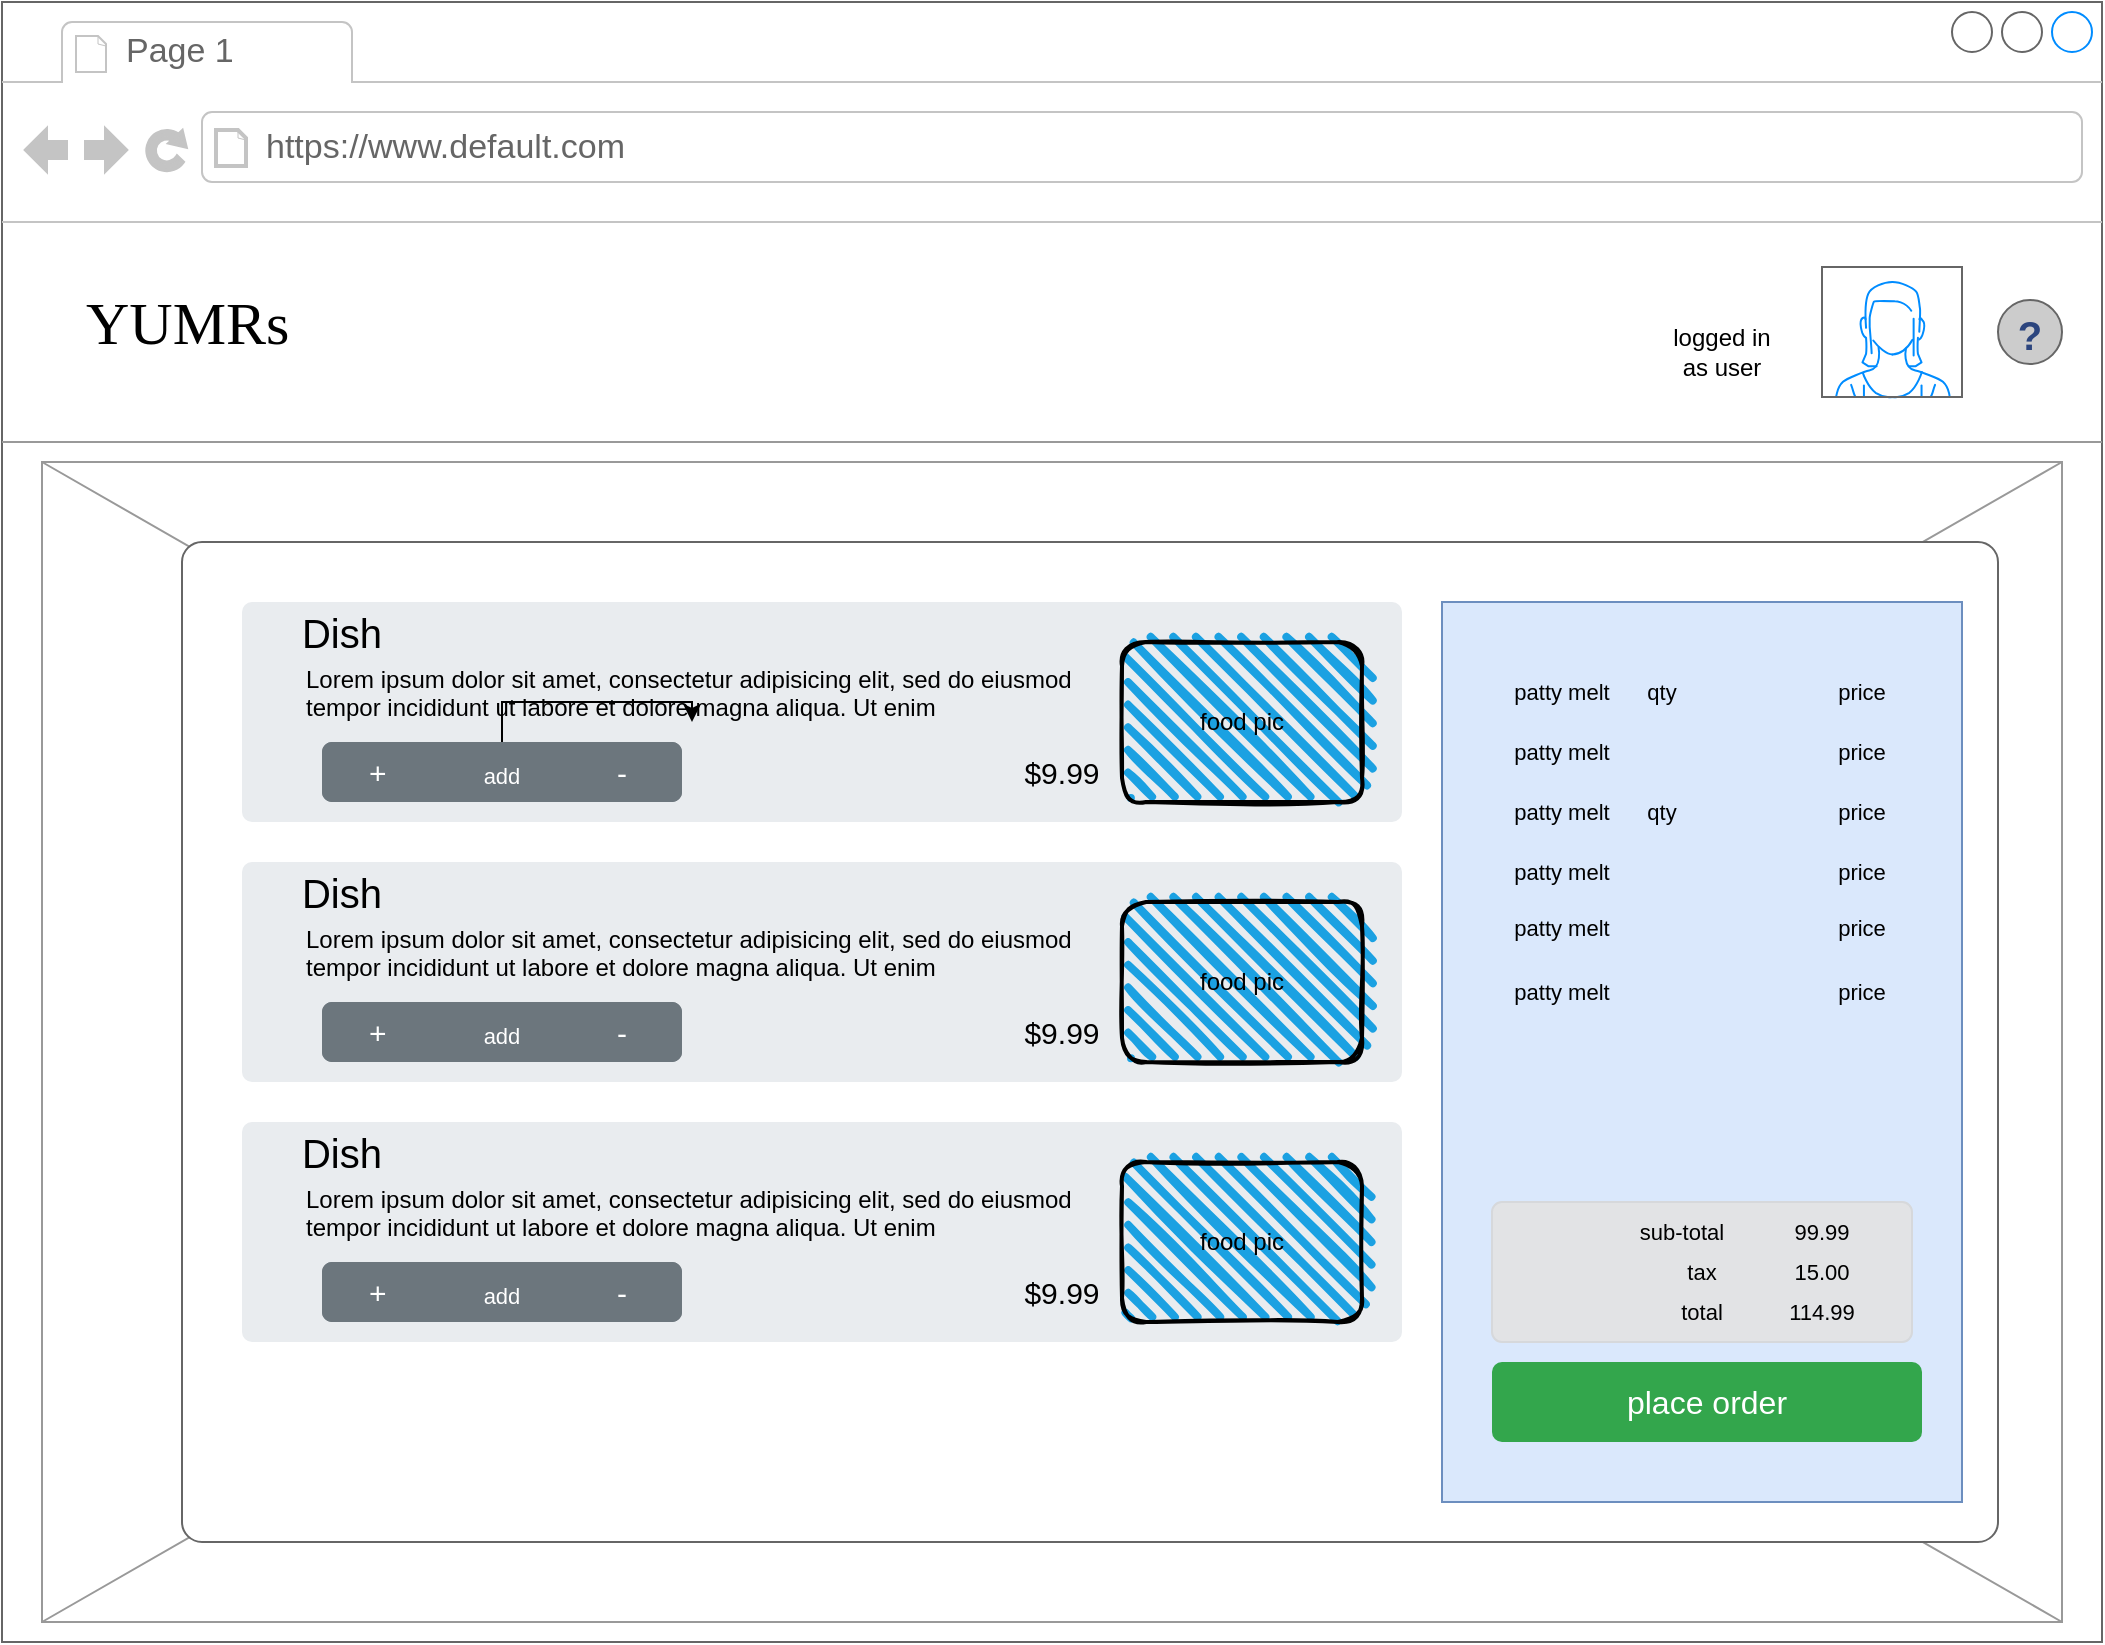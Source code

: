 <mxfile version="16.5.3" type="device"><diagram name="Page-1" id="2cc2dc42-3aac-f2a9-1cec-7a8b7cbee084"><mxGraphModel dx="1785" dy="1474" grid="1" gridSize="10" guides="1" tooltips="1" connect="1" arrows="1" fold="1" page="1" pageScale="1" pageWidth="1100" pageHeight="850" background="none" math="0" shadow="0"><root><mxCell id="0"/><mxCell id="1" parent="0"/><mxCell id="7026571954dc6520-1" value="" style="strokeWidth=1;shadow=0;dashed=0;align=center;html=1;shape=mxgraph.mockup.containers.browserWindow;rSize=0;strokeColor=#666666;mainText=,;recursiveResize=0;rounded=0;labelBackgroundColor=none;fontFamily=Verdana;fontSize=12" parent="1" vertex="1"><mxGeometry x="-60" y="-40" width="1050" height="820" as="geometry"/></mxCell><mxCell id="7026571954dc6520-22" value="" style="verticalLabelPosition=bottom;shadow=0;dashed=0;align=center;html=1;verticalAlign=top;strokeWidth=1;shape=mxgraph.mockup.graphics.simpleIcon;strokeColor=#999999;fillColor=#ffffff;rounded=0;labelBackgroundColor=none;fontFamily=Verdana;fontSize=12;fontColor=#000000;" parent="7026571954dc6520-1" vertex="1"><mxGeometry x="20" y="230" width="1010" height="580" as="geometry"/></mxCell><mxCell id="7026571954dc6520-2" value="Page 1" style="strokeWidth=1;shadow=0;dashed=0;align=center;html=1;shape=mxgraph.mockup.containers.anchor;fontSize=17;fontColor=#666666;align=left;" parent="7026571954dc6520-1" vertex="1"><mxGeometry x="60" y="12" width="110" height="26" as="geometry"/></mxCell><mxCell id="7026571954dc6520-3" value="https://www.default.com" style="strokeWidth=1;shadow=0;dashed=0;align=center;html=1;shape=mxgraph.mockup.containers.anchor;rSize=0;fontSize=17;fontColor=#666666;align=left;" parent="7026571954dc6520-1" vertex="1"><mxGeometry x="130" y="60" width="250" height="26" as="geometry"/></mxCell><mxCell id="7026571954dc6520-4" value="YUMRs" style="text;html=1;points=[];align=left;verticalAlign=top;spacingTop=-4;fontSize=30;fontFamily=Verdana" parent="7026571954dc6520-1" vertex="1"><mxGeometry x="40" y="140" width="120" height="50" as="geometry"/></mxCell><mxCell id="7026571954dc6520-15" value="" style="verticalLabelPosition=bottom;shadow=0;dashed=0;align=center;html=1;verticalAlign=top;strokeWidth=1;shape=mxgraph.mockup.markup.line;strokeColor=#999999;rounded=0;labelBackgroundColor=none;fillColor=#ffffff;fontFamily=Verdana;fontSize=12;fontColor=#000000;" parent="7026571954dc6520-1" vertex="1"><mxGeometry y="210" width="1050" height="20" as="geometry"/></mxCell><mxCell id="lKbvZlW0d5WZILYgFXHk-2" value="" style="verticalLabelPosition=bottom;shadow=0;dashed=0;align=center;html=1;verticalAlign=top;strokeWidth=1;shape=mxgraph.mockup.containers.userFemale;strokeColor=#666666;strokeColor2=#008cff;" parent="7026571954dc6520-1" vertex="1"><mxGeometry x="910" y="132.5" width="70" height="65" as="geometry"/></mxCell><mxCell id="lKbvZlW0d5WZILYgFXHk-50" value="" style="verticalLabelPosition=bottom;shadow=0;dashed=0;align=center;html=1;verticalAlign=top;strokeWidth=1;shape=mxgraph.mockup.misc.help_icon;" parent="7026571954dc6520-1" vertex="1"><mxGeometry x="998" y="149" width="32" height="32" as="geometry"/></mxCell><mxCell id="lKbvZlW0d5WZILYgFXHk-26" value="" style="shape=mxgraph.mockup.containers.marginRect;rectMarginTop=10;strokeColor=#666666;strokeWidth=1;dashed=0;rounded=1;arcSize=5;recursiveResize=0;" parent="7026571954dc6520-1" vertex="1"><mxGeometry x="90" y="260" width="908" height="510" as="geometry"/></mxCell><mxCell id="6JBaFPZMc3V5xEf_UoLb-2" value="" style="html=1;shadow=0;dashed=0;shape=mxgraph.bootstrap.rrect;rSize=5;strokeColor=none;html=1;whiteSpace=wrap;fillColor=#E9ECEF;fontColor=#474E4F;align=left;spacing=15;fontSize=14;verticalAlign=top;spacingTop=40;" parent="lKbvZlW0d5WZILYgFXHk-26" vertex="1"><mxGeometry x="30" y="40" width="580" height="110" as="geometry"/></mxCell><mxCell id="6JBaFPZMc3V5xEf_UoLb-3" value="food pic" style="rounded=1;whiteSpace=wrap;html=1;strokeWidth=2;fillWeight=4;hachureGap=8;hachureAngle=45;fillColor=#1ba1e2;sketch=1;" parent="lKbvZlW0d5WZILYgFXHk-26" vertex="1"><mxGeometry x="470" y="60" width="120" height="80" as="geometry"/></mxCell><mxCell id="6JBaFPZMc3V5xEf_UoLb-5" value="Lorem ipsum dolor sit amet, consectetur adipisicing elit, sed do eiusmod tempor incididunt ut labore et dolore magna aliqua. Ut enim&amp;nbsp;" style="text;spacingTop=-5;whiteSpace=wrap;html=1;align=left;fontSize=12;fontFamily=Helvetica;fillColor=none;strokeColor=none;" parent="lKbvZlW0d5WZILYgFXHk-26" vertex="1"><mxGeometry x="60" y="70" width="390" height="30" as="geometry"/></mxCell><mxCell id="6JBaFPZMc3V5xEf_UoLb-6" value="&lt;font style=&quot;font-size: 15px&quot;&gt;$9.99&lt;/font&gt;" style="text;html=1;strokeColor=none;fillColor=none;align=center;verticalAlign=middle;whiteSpace=wrap;rounded=0;" parent="lKbvZlW0d5WZILYgFXHk-26" vertex="1"><mxGeometry x="410" y="110" width="60" height="30" as="geometry"/></mxCell><mxCell id="6JBaFPZMc3V5xEf_UoLb-12" value="Dish" style="text;html=1;strokeColor=none;fillColor=none;align=center;verticalAlign=middle;whiteSpace=wrap;rounded=0;fontSize=20;" parent="lKbvZlW0d5WZILYgFXHk-26" vertex="1"><mxGeometry x="20" y="30" width="120" height="50" as="geometry"/></mxCell><mxCell id="DjfPwqlMLtxpbCEzvNxL-1" value="" style="edgeStyle=orthogonalEdgeStyle;rounded=0;orthogonalLoop=1;jettySize=auto;html=1;fontSize=11;" parent="lKbvZlW0d5WZILYgFXHk-26" source="6JBaFPZMc3V5xEf_UoLb-8" target="6JBaFPZMc3V5xEf_UoLb-5" edge="1"><mxGeometry relative="1" as="geometry"/></mxCell><mxCell id="6JBaFPZMc3V5xEf_UoLb-8" value="" style="html=1;shadow=0;dashed=0;shape=mxgraph.bootstrap.rrect;rSize=5;strokeColor=none;html=1;whiteSpace=wrap;fillColor=#6C767D;fontColor=#ffffff;sketch=0;fontSize=15;" parent="lKbvZlW0d5WZILYgFXHk-26" vertex="1"><mxGeometry x="70" y="110" width="180" height="30" as="geometry"/></mxCell><mxCell id="6JBaFPZMc3V5xEf_UoLb-9" value="+&amp;nbsp;" style="strokeColor=inherit;fillColor=inherit;gradientColor=inherit;fontColor=inherit;html=1;shadow=0;dashed=0;shape=mxgraph.bootstrap.leftButton;rSize=5;perimeter=none;whiteSpace=wrap;resizeHeight=1;sketch=0;fontSize=15;" parent="6JBaFPZMc3V5xEf_UoLb-8" vertex="1"><mxGeometry width="60" height="30" relative="1" as="geometry"/></mxCell><mxCell id="6JBaFPZMc3V5xEf_UoLb-10" value="&lt;font style=&quot;font-size: 11px&quot;&gt;add&lt;/font&gt;" style="strokeColor=inherit;fillColor=inherit;gradientColor=inherit;fontColor=inherit;html=1;shadow=0;dashed=0;perimeter=none;whiteSpace=wrap;resizeHeight=1;sketch=0;fontSize=15;" parent="6JBaFPZMc3V5xEf_UoLb-8" vertex="1"><mxGeometry width="60" height="30" relative="1" as="geometry"><mxPoint x="60" as="offset"/></mxGeometry></mxCell><mxCell id="6JBaFPZMc3V5xEf_UoLb-11" value="-" style="strokeColor=inherit;fillColor=inherit;gradientColor=inherit;fontColor=inherit;html=1;shadow=0;dashed=0;shape=mxgraph.bootstrap.rightButton;rSize=5;perimeter=none;whiteSpace=wrap;resizeHeight=1;sketch=0;fontSize=15;" parent="6JBaFPZMc3V5xEf_UoLb-8" vertex="1"><mxGeometry x="1" width="60" height="30" relative="1" as="geometry"><mxPoint x="-60" as="offset"/></mxGeometry></mxCell><mxCell id="DjfPwqlMLtxpbCEzvNxL-12" value="" style="html=1;shadow=0;dashed=0;shape=mxgraph.bootstrap.rrect;rSize=5;strokeColor=none;html=1;whiteSpace=wrap;fillColor=#E9ECEF;fontColor=#474E4F;align=left;spacing=15;fontSize=14;verticalAlign=top;spacingTop=40;" parent="lKbvZlW0d5WZILYgFXHk-26" vertex="1"><mxGeometry x="30" y="170" width="580" height="110" as="geometry"/></mxCell><mxCell id="DjfPwqlMLtxpbCEzvNxL-13" value="food pic" style="rounded=1;whiteSpace=wrap;html=1;strokeWidth=2;fillWeight=4;hachureGap=8;hachureAngle=45;fillColor=#1ba1e2;sketch=1;" parent="lKbvZlW0d5WZILYgFXHk-26" vertex="1"><mxGeometry x="470" y="190" width="120" height="80" as="geometry"/></mxCell><mxCell id="DjfPwqlMLtxpbCEzvNxL-14" value="Lorem ipsum dolor sit amet, consectetur adipisicing elit, sed do eiusmod tempor incididunt ut labore et dolore magna aliqua. Ut enim&amp;nbsp;" style="text;spacingTop=-5;whiteSpace=wrap;html=1;align=left;fontSize=12;fontFamily=Helvetica;fillColor=none;strokeColor=none;" parent="lKbvZlW0d5WZILYgFXHk-26" vertex="1"><mxGeometry x="60" y="200" width="390" height="30" as="geometry"/></mxCell><mxCell id="DjfPwqlMLtxpbCEzvNxL-15" value="&lt;font style=&quot;font-size: 15px&quot;&gt;$9.99&lt;/font&gt;" style="text;html=1;strokeColor=none;fillColor=none;align=center;verticalAlign=middle;whiteSpace=wrap;rounded=0;" parent="lKbvZlW0d5WZILYgFXHk-26" vertex="1"><mxGeometry x="410" y="240" width="60" height="30" as="geometry"/></mxCell><mxCell id="DjfPwqlMLtxpbCEzvNxL-16" value="Dish" style="text;html=1;strokeColor=none;fillColor=none;align=center;verticalAlign=middle;whiteSpace=wrap;rounded=0;fontSize=20;" parent="lKbvZlW0d5WZILYgFXHk-26" vertex="1"><mxGeometry x="20" y="160" width="120" height="50" as="geometry"/></mxCell><mxCell id="DjfPwqlMLtxpbCEzvNxL-17" value="" style="html=1;shadow=0;dashed=0;shape=mxgraph.bootstrap.rrect;rSize=5;strokeColor=none;html=1;whiteSpace=wrap;fillColor=#6C767D;fontColor=#ffffff;sketch=0;fontSize=15;" parent="lKbvZlW0d5WZILYgFXHk-26" vertex="1"><mxGeometry x="70" y="240" width="180" height="30" as="geometry"/></mxCell><mxCell id="DjfPwqlMLtxpbCEzvNxL-18" value="+&amp;nbsp;" style="strokeColor=inherit;fillColor=inherit;gradientColor=inherit;fontColor=inherit;html=1;shadow=0;dashed=0;shape=mxgraph.bootstrap.leftButton;rSize=5;perimeter=none;whiteSpace=wrap;resizeHeight=1;sketch=0;fontSize=15;" parent="DjfPwqlMLtxpbCEzvNxL-17" vertex="1"><mxGeometry width="60" height="30" relative="1" as="geometry"/></mxCell><mxCell id="DjfPwqlMLtxpbCEzvNxL-19" value="&lt;font style=&quot;font-size: 11px&quot;&gt;add&lt;/font&gt;" style="strokeColor=inherit;fillColor=inherit;gradientColor=inherit;fontColor=inherit;html=1;shadow=0;dashed=0;perimeter=none;whiteSpace=wrap;resizeHeight=1;sketch=0;fontSize=15;" parent="DjfPwqlMLtxpbCEzvNxL-17" vertex="1"><mxGeometry width="60" height="30" relative="1" as="geometry"><mxPoint x="60" as="offset"/></mxGeometry></mxCell><mxCell id="DjfPwqlMLtxpbCEzvNxL-20" value="-" style="strokeColor=inherit;fillColor=inherit;gradientColor=inherit;fontColor=inherit;html=1;shadow=0;dashed=0;shape=mxgraph.bootstrap.rightButton;rSize=5;perimeter=none;whiteSpace=wrap;resizeHeight=1;sketch=0;fontSize=15;" parent="DjfPwqlMLtxpbCEzvNxL-17" vertex="1"><mxGeometry x="1" width="60" height="30" relative="1" as="geometry"><mxPoint x="-60" as="offset"/></mxGeometry></mxCell><mxCell id="DjfPwqlMLtxpbCEzvNxL-21" value="" style="html=1;shadow=0;dashed=0;shape=mxgraph.bootstrap.rrect;rSize=5;strokeColor=none;html=1;whiteSpace=wrap;fillColor=#E9ECEF;fontColor=#474E4F;align=left;spacing=15;fontSize=14;verticalAlign=top;spacingTop=40;" parent="lKbvZlW0d5WZILYgFXHk-26" vertex="1"><mxGeometry x="30" y="300" width="580" height="110" as="geometry"/></mxCell><mxCell id="DjfPwqlMLtxpbCEzvNxL-22" value="food pic" style="rounded=1;whiteSpace=wrap;html=1;strokeWidth=2;fillWeight=4;hachureGap=8;hachureAngle=45;fillColor=#1ba1e2;sketch=1;" parent="lKbvZlW0d5WZILYgFXHk-26" vertex="1"><mxGeometry x="470" y="320" width="120" height="80" as="geometry"/></mxCell><mxCell id="DjfPwqlMLtxpbCEzvNxL-23" value="Lorem ipsum dolor sit amet, consectetur adipisicing elit, sed do eiusmod tempor incididunt ut labore et dolore magna aliqua. Ut enim&amp;nbsp;" style="text;spacingTop=-5;whiteSpace=wrap;html=1;align=left;fontSize=12;fontFamily=Helvetica;fillColor=none;strokeColor=none;" parent="lKbvZlW0d5WZILYgFXHk-26" vertex="1"><mxGeometry x="60" y="330" width="390" height="30" as="geometry"/></mxCell><mxCell id="DjfPwqlMLtxpbCEzvNxL-24" value="&lt;font style=&quot;font-size: 15px&quot;&gt;$9.99&lt;/font&gt;" style="text;html=1;strokeColor=none;fillColor=none;align=center;verticalAlign=middle;whiteSpace=wrap;rounded=0;" parent="lKbvZlW0d5WZILYgFXHk-26" vertex="1"><mxGeometry x="410" y="370" width="60" height="30" as="geometry"/></mxCell><mxCell id="DjfPwqlMLtxpbCEzvNxL-25" value="Dish" style="text;html=1;strokeColor=none;fillColor=none;align=center;verticalAlign=middle;whiteSpace=wrap;rounded=0;fontSize=20;" parent="lKbvZlW0d5WZILYgFXHk-26" vertex="1"><mxGeometry x="20" y="290" width="120" height="50" as="geometry"/></mxCell><mxCell id="DjfPwqlMLtxpbCEzvNxL-26" value="" style="html=1;shadow=0;dashed=0;shape=mxgraph.bootstrap.rrect;rSize=5;strokeColor=none;html=1;whiteSpace=wrap;fillColor=#6C767D;fontColor=#ffffff;sketch=0;fontSize=15;" parent="lKbvZlW0d5WZILYgFXHk-26" vertex="1"><mxGeometry x="70" y="370" width="180" height="30" as="geometry"/></mxCell><mxCell id="DjfPwqlMLtxpbCEzvNxL-27" value="+&amp;nbsp;" style="strokeColor=inherit;fillColor=inherit;gradientColor=inherit;fontColor=inherit;html=1;shadow=0;dashed=0;shape=mxgraph.bootstrap.leftButton;rSize=5;perimeter=none;whiteSpace=wrap;resizeHeight=1;sketch=0;fontSize=15;" parent="DjfPwqlMLtxpbCEzvNxL-26" vertex="1"><mxGeometry width="60" height="30" relative="1" as="geometry"/></mxCell><mxCell id="DjfPwqlMLtxpbCEzvNxL-28" value="&lt;font style=&quot;font-size: 11px&quot;&gt;add&lt;/font&gt;" style="strokeColor=inherit;fillColor=inherit;gradientColor=inherit;fontColor=inherit;html=1;shadow=0;dashed=0;perimeter=none;whiteSpace=wrap;resizeHeight=1;sketch=0;fontSize=15;" parent="DjfPwqlMLtxpbCEzvNxL-26" vertex="1"><mxGeometry width="60" height="30" relative="1" as="geometry"><mxPoint x="60" as="offset"/></mxGeometry></mxCell><mxCell id="DjfPwqlMLtxpbCEzvNxL-29" value="-" style="strokeColor=inherit;fillColor=inherit;gradientColor=inherit;fontColor=inherit;html=1;shadow=0;dashed=0;shape=mxgraph.bootstrap.rightButton;rSize=5;perimeter=none;whiteSpace=wrap;resizeHeight=1;sketch=0;fontSize=15;" parent="DjfPwqlMLtxpbCEzvNxL-26" vertex="1"><mxGeometry x="1" width="60" height="30" relative="1" as="geometry"><mxPoint x="-60" as="offset"/></mxGeometry></mxCell><mxCell id="DjfPwqlMLtxpbCEzvNxL-30" value="" style="html=1;shadow=0;dashed=0;strokeColor=#6c8ebf;strokeWidth=1;fillColor=#dae8fc;whiteSpace=wrap;align=center;verticalAlign=middle;fontStyle=0;fontSize=40;" parent="lKbvZlW0d5WZILYgFXHk-26" vertex="1"><mxGeometry x="630" y="40" width="260" height="450" as="geometry"/></mxCell><mxCell id="DjfPwqlMLtxpbCEzvNxL-31" value="patty melt" style="text;html=1;strokeColor=none;fillColor=none;align=center;verticalAlign=middle;whiteSpace=wrap;rounded=0;fontSize=11;" parent="lKbvZlW0d5WZILYgFXHk-26" vertex="1"><mxGeometry x="660" y="70" width="60" height="30" as="geometry"/></mxCell><mxCell id="DjfPwqlMLtxpbCEzvNxL-32" value="price" style="text;html=1;strokeColor=none;fillColor=none;align=center;verticalAlign=middle;whiteSpace=wrap;rounded=0;fontSize=11;" parent="lKbvZlW0d5WZILYgFXHk-26" vertex="1"><mxGeometry x="810" y="70" width="60" height="30" as="geometry"/></mxCell><mxCell id="DjfPwqlMLtxpbCEzvNxL-37" value="price" style="text;html=1;strokeColor=none;fillColor=none;align=center;verticalAlign=middle;whiteSpace=wrap;rounded=0;fontSize=11;" parent="lKbvZlW0d5WZILYgFXHk-26" vertex="1"><mxGeometry x="810" y="220" width="60" height="30" as="geometry"/></mxCell><mxCell id="DjfPwqlMLtxpbCEzvNxL-36" value="price" style="text;html=1;strokeColor=none;fillColor=none;align=center;verticalAlign=middle;whiteSpace=wrap;rounded=0;fontSize=11;" parent="lKbvZlW0d5WZILYgFXHk-26" vertex="1"><mxGeometry x="810" y="185" width="60" height="35" as="geometry"/></mxCell><mxCell id="DjfPwqlMLtxpbCEzvNxL-35" value="price" style="text;html=1;strokeColor=none;fillColor=none;align=center;verticalAlign=middle;whiteSpace=wrap;rounded=0;fontSize=11;" parent="lKbvZlW0d5WZILYgFXHk-26" vertex="1"><mxGeometry x="810" y="160" width="60" height="30" as="geometry"/></mxCell><mxCell id="DjfPwqlMLtxpbCEzvNxL-34" value="price" style="text;html=1;strokeColor=none;fillColor=none;align=center;verticalAlign=middle;whiteSpace=wrap;rounded=0;fontSize=11;" parent="lKbvZlW0d5WZILYgFXHk-26" vertex="1"><mxGeometry x="810" y="130" width="60" height="30" as="geometry"/></mxCell><mxCell id="DjfPwqlMLtxpbCEzvNxL-33" value="price" style="text;html=1;strokeColor=none;fillColor=none;align=center;verticalAlign=middle;whiteSpace=wrap;rounded=0;fontSize=11;" parent="lKbvZlW0d5WZILYgFXHk-26" vertex="1"><mxGeometry x="810" y="100" width="60" height="30" as="geometry"/></mxCell><mxCell id="DjfPwqlMLtxpbCEzvNxL-38" value="patty melt" style="text;html=1;strokeColor=none;fillColor=none;align=center;verticalAlign=middle;whiteSpace=wrap;rounded=0;fontSize=11;" parent="lKbvZlW0d5WZILYgFXHk-26" vertex="1"><mxGeometry x="660" y="100" width="60" height="30" as="geometry"/></mxCell><mxCell id="DjfPwqlMLtxpbCEzvNxL-39" value="patty melt" style="text;html=1;strokeColor=none;fillColor=none;align=center;verticalAlign=middle;whiteSpace=wrap;rounded=0;fontSize=11;" parent="lKbvZlW0d5WZILYgFXHk-26" vertex="1"><mxGeometry x="660" y="130" width="60" height="30" as="geometry"/></mxCell><mxCell id="DjfPwqlMLtxpbCEzvNxL-40" value="patty melt" style="text;html=1;strokeColor=none;fillColor=none;align=center;verticalAlign=middle;whiteSpace=wrap;rounded=0;fontSize=11;" parent="lKbvZlW0d5WZILYgFXHk-26" vertex="1"><mxGeometry x="660" y="160" width="60" height="30" as="geometry"/></mxCell><mxCell id="DjfPwqlMLtxpbCEzvNxL-41" value="patty melt" style="text;html=1;strokeColor=none;fillColor=none;align=center;verticalAlign=middle;whiteSpace=wrap;rounded=0;fontSize=11;" parent="lKbvZlW0d5WZILYgFXHk-26" vertex="1"><mxGeometry x="660" y="187.5" width="60" height="30" as="geometry"/></mxCell><mxCell id="DjfPwqlMLtxpbCEzvNxL-42" value="patty melt" style="text;html=1;strokeColor=none;fillColor=none;align=center;verticalAlign=middle;whiteSpace=wrap;rounded=0;fontSize=11;" parent="lKbvZlW0d5WZILYgFXHk-26" vertex="1"><mxGeometry x="660" y="220" width="60" height="30" as="geometry"/></mxCell><mxCell id="DjfPwqlMLtxpbCEzvNxL-43" value="qty" style="text;html=1;strokeColor=none;fillColor=none;align=center;verticalAlign=middle;whiteSpace=wrap;rounded=0;fontSize=11;" parent="lKbvZlW0d5WZILYgFXHk-26" vertex="1"><mxGeometry x="710" y="70" width="60" height="30" as="geometry"/></mxCell><mxCell id="DjfPwqlMLtxpbCEzvNxL-44" value="qty" style="text;html=1;strokeColor=none;fillColor=none;align=center;verticalAlign=middle;whiteSpace=wrap;rounded=0;fontSize=11;" parent="lKbvZlW0d5WZILYgFXHk-26" vertex="1"><mxGeometry x="710" y="130" width="60" height="30" as="geometry"/></mxCell><mxCell id="DjfPwqlMLtxpbCEzvNxL-45" value="" style="html=1;shadow=0;dashed=0;shape=mxgraph.bootstrap.rrect;rSize=5;strokeColor=#D6D8DB;strokeWidth=1;fillColor=#E2E3E5;fontColor=#383D41;whiteSpace=wrap;align=left;verticalAlign=middle;spacingLeft=10;fontSize=11;" parent="lKbvZlW0d5WZILYgFXHk-26" vertex="1"><mxGeometry x="655" y="340" width="210" height="70" as="geometry"/></mxCell><mxCell id="DjfPwqlMLtxpbCEzvNxL-46" value="total&lt;span style=&quot;color: rgba(0 , 0 , 0 , 0) ; font-family: monospace ; font-size: 0px&quot;&gt;%3CmxGraphModel%3E%3Croot%3E%3CmxCell%20id%3D%220%22%2F%3E%3CmxCell%20id%3D%221%22%20parent%3D%220%22%2F%3E%3CmxCell%20id%3D%222%22%20value%3D%22patty%20melt%22%20style%3D%22text%3Bhtml%3D1%3BstrokeColor%3Dnone%3BfillColor%3Dnone%3Balign%3Dcenter%3BverticalAlign%3Dmiddle%3BwhiteSpace%3Dwrap%3Brounded%3D0%3BfontSize%3D11%3B%22%20vertex%3D%221%22%20parent%3D%221%22%3E%3CmxGeometry%20x%3D%22690%22%20y%3D%22440%22%20width%3D%2260%22%20height%3D%2230%22%20as%3D%22geometry%22%2F%3E%3C%2FmxCell%3E%3C%2Froot%3E%3C%2FmxGraphModel%3E&lt;/span&gt;" style="text;html=1;strokeColor=none;fillColor=none;align=center;verticalAlign=middle;whiteSpace=wrap;rounded=0;fontSize=11;" parent="lKbvZlW0d5WZILYgFXHk-26" vertex="1"><mxGeometry x="730" y="380" width="60" height="30" as="geometry"/></mxCell><mxCell id="DjfPwqlMLtxpbCEzvNxL-47" value="tax" style="text;html=1;strokeColor=none;fillColor=none;align=center;verticalAlign=middle;whiteSpace=wrap;rounded=0;fontSize=11;" parent="lKbvZlW0d5WZILYgFXHk-26" vertex="1"><mxGeometry x="730" y="360" width="60" height="30" as="geometry"/></mxCell><mxCell id="DjfPwqlMLtxpbCEzvNxL-51" value="sub-total" style="text;html=1;strokeColor=none;fillColor=none;align=center;verticalAlign=middle;whiteSpace=wrap;rounded=0;fontSize=11;" parent="lKbvZlW0d5WZILYgFXHk-26" vertex="1"><mxGeometry x="720" y="340" width="60" height="30" as="geometry"/></mxCell><mxCell id="DjfPwqlMLtxpbCEzvNxL-52" value="99.99" style="text;html=1;strokeColor=none;fillColor=none;align=center;verticalAlign=middle;whiteSpace=wrap;rounded=0;fontSize=11;" parent="lKbvZlW0d5WZILYgFXHk-26" vertex="1"><mxGeometry x="790" y="340" width="60" height="30" as="geometry"/></mxCell><mxCell id="DjfPwqlMLtxpbCEzvNxL-53" value="15.00" style="text;html=1;strokeColor=none;fillColor=none;align=center;verticalAlign=middle;whiteSpace=wrap;rounded=0;fontSize=11;" parent="lKbvZlW0d5WZILYgFXHk-26" vertex="1"><mxGeometry x="790" y="360" width="60" height="30" as="geometry"/></mxCell><mxCell id="DjfPwqlMLtxpbCEzvNxL-54" value="114.99" style="text;html=1;strokeColor=none;fillColor=none;align=center;verticalAlign=middle;whiteSpace=wrap;rounded=0;fontSize=11;" parent="lKbvZlW0d5WZILYgFXHk-26" vertex="1"><mxGeometry x="790" y="380" width="60" height="30" as="geometry"/></mxCell><mxCell id="DjfPwqlMLtxpbCEzvNxL-55" value="place order" style="html=1;shadow=0;dashed=0;shape=mxgraph.bootstrap.rrect;rSize=5;strokeColor=none;strokeWidth=1;fillColor=#33A64C;fontColor=#FFFFFF;whiteSpace=wrap;align=center;verticalAlign=middle;spacingLeft=0;fontStyle=0;fontSize=16;spacing=5;" parent="lKbvZlW0d5WZILYgFXHk-26" vertex="1"><mxGeometry x="655" y="420" width="215" height="40" as="geometry"/></mxCell><mxCell id="9b_cnBMiHecmV1tk-27G-1" value="logged in as user" style="text;html=1;strokeColor=none;fillColor=none;align=center;verticalAlign=middle;whiteSpace=wrap;rounded=0;" parent="7026571954dc6520-1" vertex="1"><mxGeometry x="830" y="160" width="60" height="30" as="geometry"/></mxCell></root></mxGraphModel></diagram></mxfile>